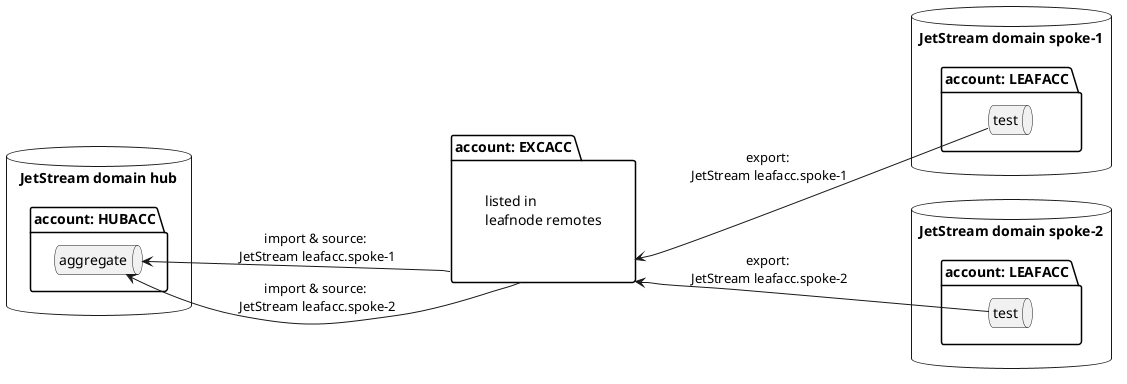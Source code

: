 @startuml
left to right direction
database "JetStream domain hub" as jshub {
    package "account: HUBACC" {
		queue aggregate
	}
}

package "account: EXCACC" as dmz #white {
    label "listed in\nleafnode remotes" as l1
}

database "JetStream domain spoke-1" as spoke1 {
    package "account: LEAFACC" as e1 {
		queue test as test1
	}
    dmz <--- test1 : "export: \nJetStream leafacc.spoke-1"
}

database "JetStream domain spoke-2" as spoke2 {
    package "account: LEAFACC" as e2 {
		queue test as test2
	}
    dmz <--- test2 : "export: \nJetStream leafacc.spoke-2"
}

aggregate <--- dmz : "import & source: \nJetStream leafacc.spoke-1"
aggregate <--- dmz : "import & source: \nJetStream leafacc.spoke-2"
@enduml
